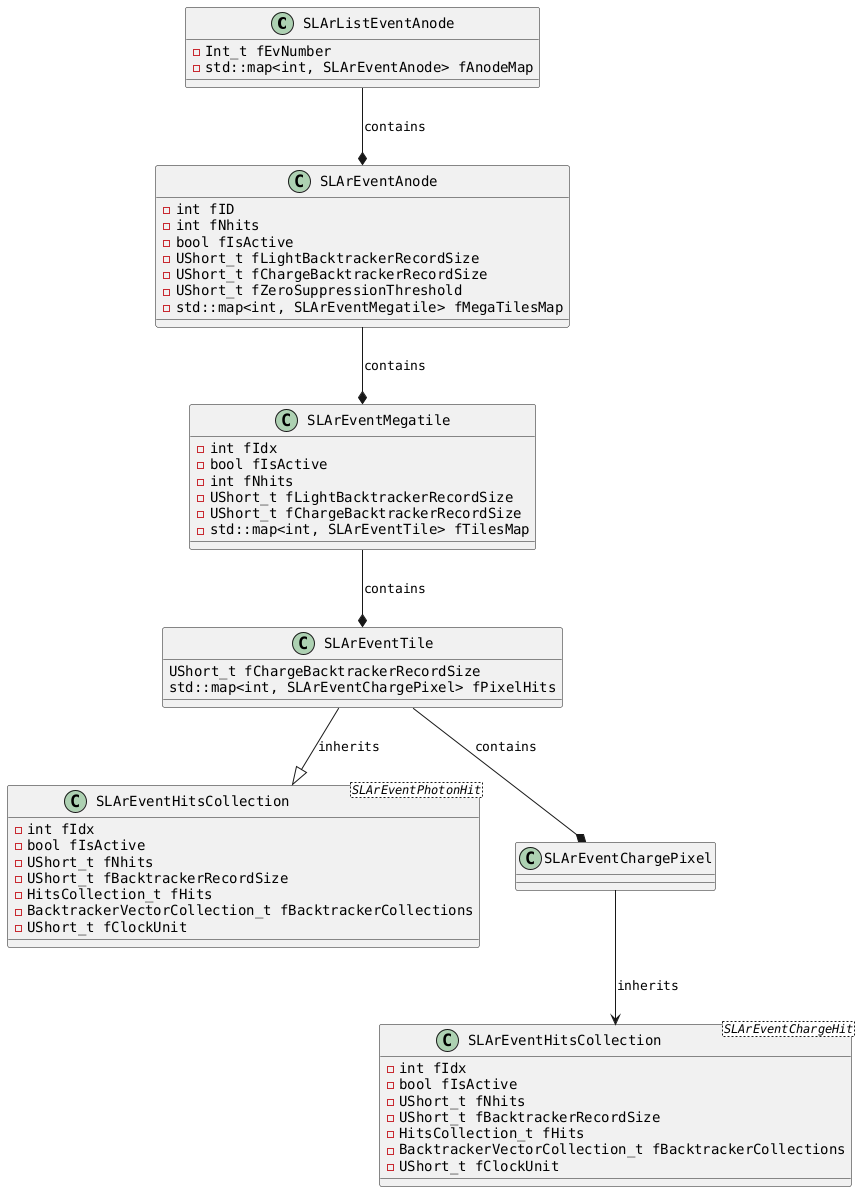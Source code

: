 @startuml
skinparam defaultFontName DejaVu Sans Mono

class SLArListEventAnode {
  -Int_t fEvNumber
  -std::map<int, SLArEventAnode> fAnodeMap
}

class SLArEventAnode {
  -int fID
  -int fNhits
  -bool fIsActive
  -UShort_t fLightBacktrackerRecordSize
  -UShort_t fChargeBacktrackerRecordSize
  -UShort_t fZeroSuppressionThreshold
  -std::map<int, SLArEventMegatile> fMegaTilesMap
}

class SLArEventMegatile {
  -int fIdx
  -bool fIsActive
  -int fNhits
  -UShort_t fLightBacktrackerRecordSize
  -UShort_t fChargeBacktrackerRecordSize
  -std::map<int, SLArEventTile> fTilesMap 
}

class SLArEventTile {
  UShort_t fChargeBacktrackerRecordSize
  std::map<int, SLArEventChargePixel> fPixelHits 
}

class "SLArEventHitsCollection<SLArEventPhotonHit>" as hits_collection_l {
  -int fIdx
  -bool fIsActive
  -UShort_t fNhits
  -UShort_t fBacktrackerRecordSize
  -HitsCollection_t fHits
  -BacktrackerVectorCollection_t fBacktrackerCollections
  -UShort_t fClockUnit
}

class SLArEventChargePixel {

}

class "SLArEventHitsCollection<SLArEventChargeHit>" as hits_collection_q {
  -int fIdx
  -bool fIsActive
  -UShort_t fNhits
  -UShort_t fBacktrackerRecordSize
  -HitsCollection_t fHits
  -BacktrackerVectorCollection_t fBacktrackerCollections
  -UShort_t fClockUnit
}

SLArListEventAnode --* SLArEventAnode : contains
SLArEventAnode --* SLArEventMegatile : contains
SLArEventMegatile --* SLArEventTile : contains
SLArEventTile --|> hits_collection_l : inherits
SLArEventTile --* SLArEventChargePixel : contains
SLArEventChargePixel --> hits_collection_q : inherits

@enduml

